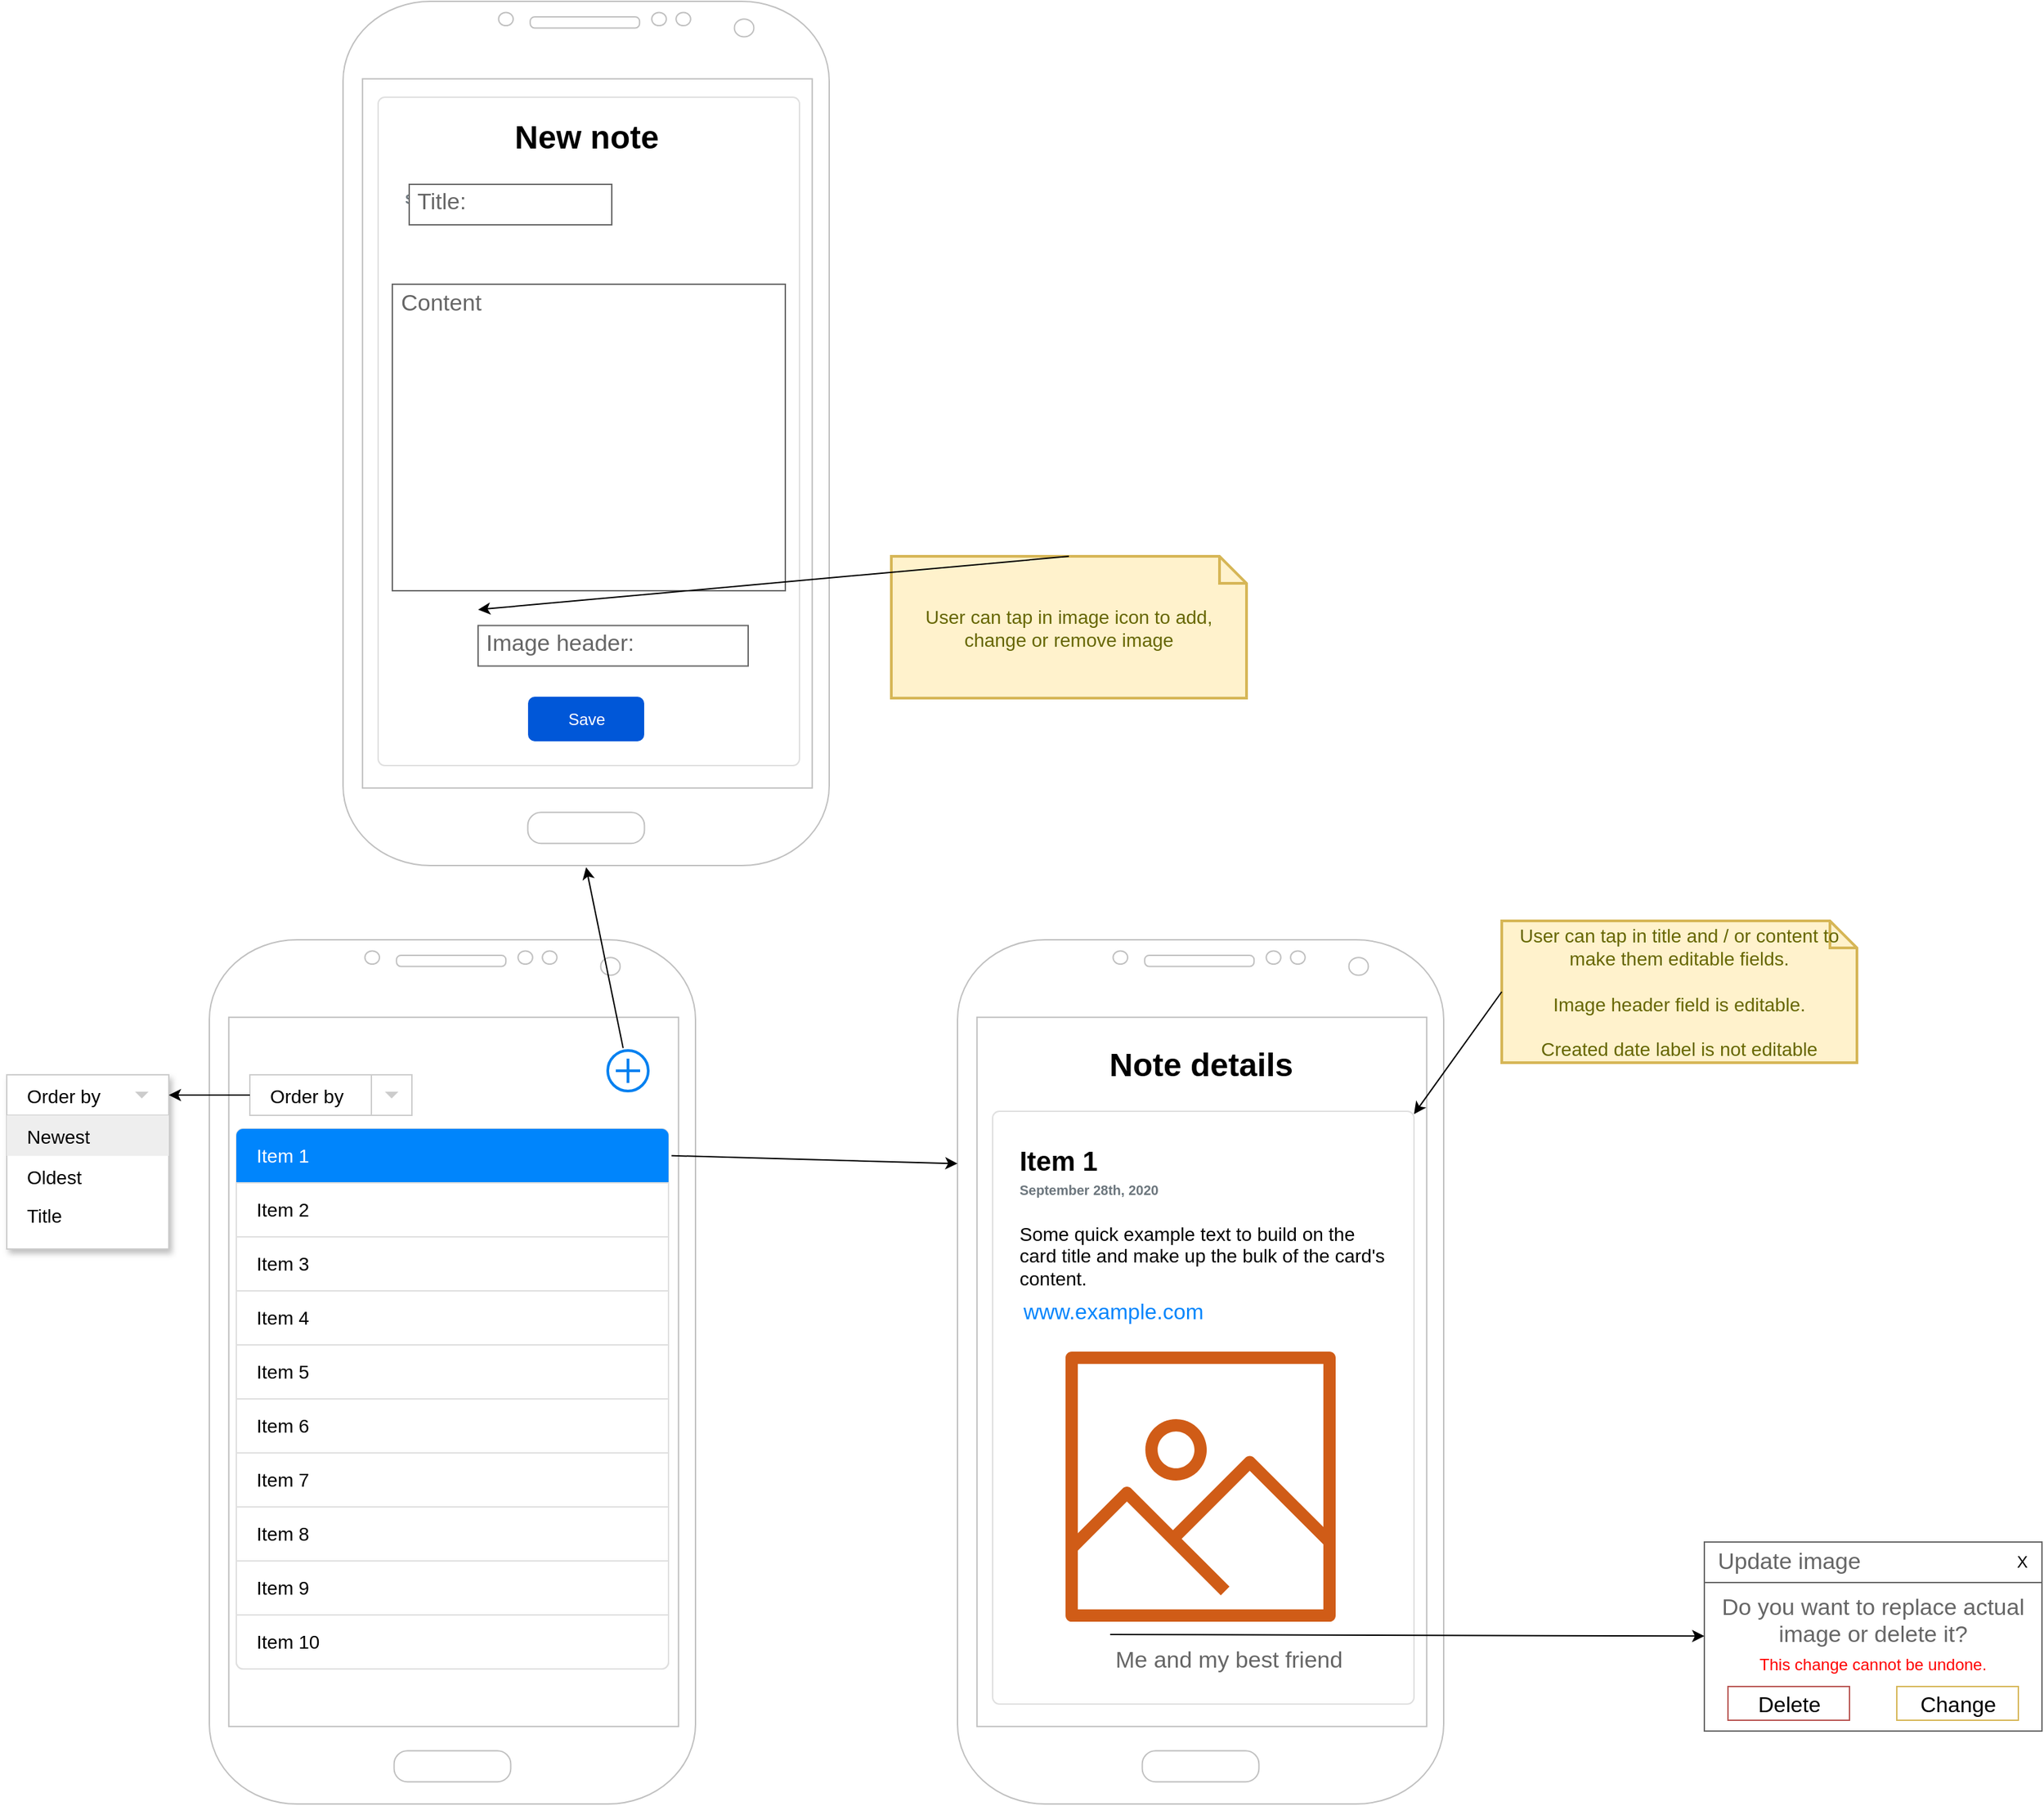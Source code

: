 <mxfile version="13.6.10" type="device"><diagram name="Page-1" id="03018318-947c-dd8e-b7a3-06fadd420f32"><mxGraphModel dx="2138" dy="1430" grid="0" gridSize="10" guides="1" tooltips="1" connect="1" arrows="1" fold="1" page="1" pageScale="1" pageWidth="1100" pageHeight="850" background="#ffffff" math="0" shadow="0"><root><mxCell id="0"/><mxCell id="1" parent="0"/><mxCell id="3rKy2OigLEBBRfB04aIU-45" value="" style="dashed=0;align=center;fontSize=12;shape=rect;fillColor=#ffffff;strokeColor=#cccccc;shadow=1;" parent="1" vertex="1"><mxGeometry x="-80" y="120" width="120" height="129" as="geometry"/></mxCell><mxCell id="3rKy2OigLEBBRfB04aIU-46" value="Order by" style="shape=rect;fontColor=#000000;verticalAlign=middle;spacingLeft=13;fontSize=14;strokeColor=#cccccc;align=left;resizeWidth=1;" parent="3rKy2OigLEBBRfB04aIU-45" vertex="1"><mxGeometry width="120" height="30" relative="1" as="geometry"/></mxCell><mxCell id="3rKy2OigLEBBRfB04aIU-47" value="" style="dashed=0;html=1;shape=mxgraph.gmdl.triangle;fillColor=#cccccc;strokeColor=none;" parent="3rKy2OigLEBBRfB04aIU-46" vertex="1"><mxGeometry x="1" y="0.5" width="10" height="5" relative="1" as="geometry"><mxPoint x="-25" y="-2.5" as="offset"/></mxGeometry></mxCell><mxCell id="3rKy2OigLEBBRfB04aIU-48" value="Newest" style="shape=rect;align=left;fontColor=#000000;verticalAlign=middle;spacingLeft=13;fontSize=14;fillColor=#eeeeee;strokeColor=none;resizeWidth=1;" parent="3rKy2OigLEBBRfB04aIU-45" vertex="1"><mxGeometry width="120" height="30" relative="1" as="geometry"><mxPoint y="30" as="offset"/></mxGeometry></mxCell><mxCell id="3rKy2OigLEBBRfB04aIU-49" value="Oldest" style="text;fontColor=#000000;verticalAlign=middle;spacingLeft=13;fontSize=14;resizeWidth=1;" parent="3rKy2OigLEBBRfB04aIU-45" vertex="1"><mxGeometry width="120" height="30" relative="1" as="geometry"><mxPoint y="60" as="offset"/></mxGeometry></mxCell><mxCell id="2vtUdTvW_eKvJ5Vi7Ns3-2" value="Title" style="text;fontColor=#000000;verticalAlign=middle;spacingLeft=13;fontSize=14;resizeWidth=1;" parent="3rKy2OigLEBBRfB04aIU-45" vertex="1"><mxGeometry y="89.997" width="120" height="26.507" as="geometry"/></mxCell><mxCell id="3rKy2OigLEBBRfB04aIU-120" value="" style="group" parent="1" vertex="1" connectable="0"><mxGeometry x="70" y="20" width="360" height="640" as="geometry"/></mxCell><mxCell id="3rKy2OigLEBBRfB04aIU-1" value="" style="verticalLabelPosition=bottom;verticalAlign=top;html=1;shadow=0;dashed=0;strokeWidth=1;shape=mxgraph.android.phone2;strokeColor=#c0c0c0;" parent="3rKy2OigLEBBRfB04aIU-120" vertex="1"><mxGeometry width="360" height="640" as="geometry"/></mxCell><mxCell id="3rKy2OigLEBBRfB04aIU-12" value="" style="html=1;shadow=0;dashed=0;shape=mxgraph.bootstrap.rrect;rSize=5;strokeColor=#DFDFDF;html=1;whiteSpace=wrap;fillColor=#FFFFFF;fontColor=#000000;" parent="3rKy2OigLEBBRfB04aIU-120" vertex="1"><mxGeometry x="20" y="140" width="320.0" height="400" as="geometry"/></mxCell><mxCell id="3rKy2OigLEBBRfB04aIU-13" value="Item 1" style="html=1;shadow=0;dashed=0;shape=mxgraph.bootstrap.topButton;rSize=5;strokeColor=none;fillColor=#0085FC;fontColor=#ffffff;perimeter=none;whiteSpace=wrap;resizeWidth=1;align=left;spacing=15;fontSize=14;flipH=0;" parent="3rKy2OigLEBBRfB04aIU-12" vertex="1"><mxGeometry width="320.0" height="40" relative="1" as="geometry"/></mxCell><mxCell id="3rKy2OigLEBBRfB04aIU-14" value="Item 2" style="strokeColor=inherit;fillColor=inherit;gradientColor=inherit;fontColor=inherit;html=1;shadow=0;dashed=0;perimeter=none;whiteSpace=wrap;resizeWidth=1;align=left;spacing=15;fontSize=14;" parent="3rKy2OigLEBBRfB04aIU-12" vertex="1"><mxGeometry width="320.0" height="40" relative="1" as="geometry"><mxPoint y="40" as="offset"/></mxGeometry></mxCell><mxCell id="3rKy2OigLEBBRfB04aIU-15" value="Item 3" style="strokeColor=inherit;fillColor=inherit;gradientColor=inherit;fontColor=inherit;html=1;shadow=0;dashed=0;perimeter=none;whiteSpace=wrap;resizeWidth=1;align=left;spacing=15;fontSize=14;" parent="3rKy2OigLEBBRfB04aIU-12" vertex="1"><mxGeometry width="320.0" height="40" relative="1" as="geometry"><mxPoint y="80" as="offset"/></mxGeometry></mxCell><mxCell id="3rKy2OigLEBBRfB04aIU-16" value="Item 10" style="strokeColor=inherit;fillColor=inherit;gradientColor=inherit;fontColor=inherit;html=1;shadow=0;dashed=0;shape=mxgraph.bootstrap.bottomButton;rSize=5;perimeter=none;whiteSpace=wrap;resizeWidth=1;resizeHeight=0;align=left;spacing=15;fontSize=14;" parent="3rKy2OigLEBBRfB04aIU-12" vertex="1"><mxGeometry y="1" width="320.0" height="40" relative="1" as="geometry"><mxPoint y="-40" as="offset"/></mxGeometry></mxCell><mxCell id="3rKy2OigLEBBRfB04aIU-32" value="Item 4" style="strokeColor=inherit;fillColor=inherit;gradientColor=inherit;fontColor=inherit;html=1;shadow=0;dashed=0;perimeter=none;whiteSpace=wrap;resizeWidth=1;align=left;spacing=15;fontSize=14;" parent="3rKy2OigLEBBRfB04aIU-12" vertex="1"><mxGeometry y="120" width="320.0" height="40" as="geometry"/></mxCell><mxCell id="3rKy2OigLEBBRfB04aIU-33" value="Item 5" style="strokeColor=inherit;fillColor=inherit;gradientColor=inherit;fontColor=inherit;html=1;shadow=0;dashed=0;perimeter=none;whiteSpace=wrap;resizeWidth=1;align=left;spacing=15;fontSize=14;" parent="3rKy2OigLEBBRfB04aIU-12" vertex="1"><mxGeometry y="160" width="320.0" height="40" as="geometry"/></mxCell><mxCell id="3rKy2OigLEBBRfB04aIU-34" value="Item 6" style="strokeColor=inherit;fillColor=inherit;gradientColor=inherit;fontColor=inherit;html=1;shadow=0;dashed=0;perimeter=none;whiteSpace=wrap;resizeWidth=1;align=left;spacing=15;fontSize=14;" parent="3rKy2OigLEBBRfB04aIU-12" vertex="1"><mxGeometry y="200" width="320.0" height="40" as="geometry"/></mxCell><mxCell id="3rKy2OigLEBBRfB04aIU-35" value="Item 7" style="strokeColor=inherit;fillColor=inherit;gradientColor=inherit;fontColor=inherit;html=1;shadow=0;dashed=0;perimeter=none;whiteSpace=wrap;resizeWidth=1;align=left;spacing=15;fontSize=14;" parent="3rKy2OigLEBBRfB04aIU-12" vertex="1"><mxGeometry y="240" width="320.0" height="40" as="geometry"/></mxCell><mxCell id="3rKy2OigLEBBRfB04aIU-36" value="Item 8" style="strokeColor=inherit;fillColor=inherit;gradientColor=inherit;fontColor=inherit;html=1;shadow=0;dashed=0;perimeter=none;whiteSpace=wrap;resizeWidth=1;align=left;spacing=15;fontSize=14;" parent="3rKy2OigLEBBRfB04aIU-12" vertex="1"><mxGeometry y="280" width="320.0" height="40" as="geometry"/></mxCell><mxCell id="3rKy2OigLEBBRfB04aIU-37" value="Item 9" style="strokeColor=inherit;fillColor=inherit;gradientColor=inherit;fontColor=inherit;html=1;shadow=0;dashed=0;perimeter=none;whiteSpace=wrap;resizeWidth=1;align=left;spacing=15;fontSize=14;" parent="3rKy2OigLEBBRfB04aIU-12" vertex="1"><mxGeometry y="320" width="320.0" height="40" as="geometry"/></mxCell><mxCell id="3rKy2OigLEBBRfB04aIU-40" value="" style="dashed=0;align=left;fontSize=12;shape=rect;fillColor=#ffffff;strokeColor=#cccccc;" parent="3rKy2OigLEBBRfB04aIU-120" vertex="1"><mxGeometry x="30" y="100" width="120" height="30" as="geometry"/></mxCell><mxCell id="3rKy2OigLEBBRfB04aIU-41" value="Order by" style="text;fontColor=#000000;verticalAlign=middle;spacingLeft=13;fontSize=14;align=left;" parent="3rKy2OigLEBBRfB04aIU-40" vertex="1"><mxGeometry width="120" height="30" as="geometry"/></mxCell><mxCell id="3rKy2OigLEBBRfB04aIU-42" value="" style="shape=rect;fillColor=none;strokeColor=#cccccc;resizeHeight=1;" parent="3rKy2OigLEBBRfB04aIU-40" vertex="1"><mxGeometry x="1" width="30" height="30" relative="1" as="geometry"><mxPoint x="-30" as="offset"/></mxGeometry></mxCell><mxCell id="3rKy2OigLEBBRfB04aIU-43" value="" style="dashed=0;html=1;shape=mxgraph.gmdl.triangle;fillColor=#cccccc;strokeColor=none;" parent="3rKy2OigLEBBRfB04aIU-42" vertex="1"><mxGeometry x="0.5" y="0.5" width="10" height="5" relative="1" as="geometry"><mxPoint x="-5" y="-2.5" as="offset"/></mxGeometry></mxCell><mxCell id="3rKy2OigLEBBRfB04aIU-54" value="" style="html=1;verticalLabelPosition=bottom;align=center;labelBackgroundColor=#ffffff;verticalAlign=top;strokeWidth=2;strokeColor=#0080F0;shadow=0;dashed=0;shape=mxgraph.ios7.icons.add;" parent="3rKy2OigLEBBRfB04aIU-120" vertex="1"><mxGeometry x="295" y="82" width="30" height="30" as="geometry"/></mxCell><mxCell id="3rKy2OigLEBBRfB04aIU-121" value="" style="group" parent="1" vertex="1" connectable="0"><mxGeometry x="624" y="20" width="360" height="640" as="geometry"/></mxCell><mxCell id="3rKy2OigLEBBRfB04aIU-55" value="" style="verticalLabelPosition=bottom;verticalAlign=top;html=1;shadow=0;dashed=0;strokeWidth=1;shape=mxgraph.android.phone2;strokeColor=#c0c0c0;" parent="3rKy2OigLEBBRfB04aIU-121" vertex="1"><mxGeometry width="360" height="640" as="geometry"/></mxCell><mxCell id="3rKy2OigLEBBRfB04aIU-113" value="&lt;b&gt;&lt;font&gt;&lt;span style=&quot;font-size: 20px&quot;&gt;Item 1&lt;/span&gt;&lt;br style=&quot;font-size: 10px&quot;&gt;&lt;font style=&quot;color: rgb(108 , 118 , 125) ; font-size: 10px&quot;&gt;September 28th, 2020&lt;/font&gt;&lt;br&gt;&lt;/font&gt;&lt;/b&gt;&lt;br style=&quot;font-size: 14px&quot;&gt;Some quick example text to build on the card title and make up the bulk of the card's content." style="html=1;shadow=0;dashed=0;shape=mxgraph.bootstrap.rrect;rSize=5;strokeColor=#DFDFDF;html=1;whiteSpace=wrap;fillColor=#ffffff;fontColor=#000000;verticalAlign=top;align=left;spacing=20;fontSize=14;" parent="3rKy2OigLEBBRfB04aIU-121" vertex="1"><mxGeometry x="26" y="127" width="312" height="439" as="geometry"/></mxCell><mxCell id="3rKy2OigLEBBRfB04aIU-117" value="" style="outlineConnect=0;fontColor=#232F3E;gradientColor=none;fillColor=#D05C17;strokeColor=none;dashed=0;verticalLabelPosition=bottom;verticalAlign=top;align=center;html=1;fontSize=12;fontStyle=0;aspect=fixed;pointerEvents=1;shape=mxgraph.aws4.container_registry_image;" parent="3rKy2OigLEBBRfB04aIU-121" vertex="1"><mxGeometry x="80" y="305" width="200" height="200" as="geometry"/></mxCell><mxCell id="3rKy2OigLEBBRfB04aIU-118" value="www.example.com" style="html=1;shadow=0;dashed=0;shape=mxgraph.bootstrap.rrect;rSize=5;strokeColor=none;strokeWidth=1;fillColor=none;fontColor=#0085FC;whiteSpace=wrap;align=center;verticalAlign=middle;spacingLeft=0;fontStyle=0;fontSize=16;spacing=5;" parent="3rKy2OigLEBBRfB04aIU-121" vertex="1"><mxGeometry x="47" y="255" width="137" height="40" as="geometry"/></mxCell><mxCell id="687L8zPM_Ud8XQ7bC5-I-4" value="Me and my best friend" style="strokeWidth=1;shadow=0;dashed=0;align=center;html=1;shape=mxgraph.mockup.text.textBox;fontColor=#666666;align=left;fontSize=17;spacingLeft=4;spacingTop=-3;mainText=;strokeColor=none;" parent="3rKy2OigLEBBRfB04aIU-121" vertex="1"><mxGeometry x="111" y="522.88" width="182.5" height="24.25" as="geometry"/></mxCell><mxCell id="687L8zPM_Ud8XQ7bC5-I-11" value="" style="group" parent="3rKy2OigLEBBRfB04aIU-121" vertex="1" connectable="0"><mxGeometry x="57" y="510" width="56" height="50" as="geometry"/></mxCell><mxCell id="687L8zPM_Ud8XQ7bC5-I-3" value="" style="shape=image;html=1;verticalAlign=top;verticalLabelPosition=bottom;labelBackgroundColor=#ffffff;imageAspect=0;aspect=fixed;image=https://cdn4.iconfinder.com/data/icons/ionicons/512/icon-image-128.png" parent="687L8zPM_Ud8XQ7bC5-I-11" vertex="1"><mxGeometry width="50" height="50" as="geometry"/></mxCell><mxCell id="687L8zPM_Ud8XQ7bC5-I-7" value="" style="shape=image;html=1;verticalAlign=top;verticalLabelPosition=bottom;labelBackgroundColor=#ffffff;imageAspect=0;aspect=fixed;image=https://cdn4.iconfinder.com/data/icons/ios-web-user-interface-multi-circle-flat-vol-4/512/Change_edit_options_pencil_settings_tools_write-128.png" parent="687L8zPM_Ud8XQ7bC5-I-11" vertex="1"><mxGeometry x="38" width="18" height="18" as="geometry"/></mxCell><mxCell id="Knz-SItqqs8ShkHj8ovV-2" value="Note details" style="text;strokeColor=none;fillColor=none;html=1;fontSize=24;fontStyle=1;verticalAlign=middle;align=center;" vertex="1" parent="3rKy2OigLEBBRfB04aIU-121"><mxGeometry x="130" y="73" width="100" height="40" as="geometry"/></mxCell><mxCell id="3rKy2OigLEBBRfB04aIU-119" value="" style="endArrow=classic;html=1;exitX=1.007;exitY=0.497;exitDx=0;exitDy=0;exitPerimeter=0;entryX=0;entryY=0.259;entryDx=0;entryDy=0;entryPerimeter=0;" parent="1" source="3rKy2OigLEBBRfB04aIU-13" target="3rKy2OigLEBBRfB04aIU-55" edge="1"><mxGeometry width="50" height="50" relative="1" as="geometry"><mxPoint x="581" y="373" as="sourcePoint"/><mxPoint x="631" y="323" as="targetPoint"/></mxGeometry></mxCell><mxCell id="3rKy2OigLEBBRfB04aIU-53" value="" style="endArrow=classic;html=1;entryX=1;entryY=0.5;entryDx=0;entryDy=0;exitX=0;exitY=0.5;exitDx=0;exitDy=0;" parent="1" source="3rKy2OigLEBBRfB04aIU-41" target="3rKy2OigLEBBRfB04aIU-46" edge="1"><mxGeometry width="50" height="50" relative="1" as="geometry"><mxPoint x="100" y="135" as="sourcePoint"/><mxPoint x="390" y="200" as="targetPoint"/></mxGeometry></mxCell><mxCell id="JLlYjmh4FuFFRLbA2Wk2-1" value="" style="group" parent="1" vertex="1" connectable="0"><mxGeometry x="169" y="-675" width="360" height="640" as="geometry"/></mxCell><mxCell id="JLlYjmh4FuFFRLbA2Wk2-2" value="" style="verticalLabelPosition=bottom;verticalAlign=top;html=1;shadow=0;dashed=0;strokeWidth=1;shape=mxgraph.android.phone2;strokeColor=#c0c0c0;" parent="JLlYjmh4FuFFRLbA2Wk2-1" vertex="1"><mxGeometry width="360" height="640" as="geometry"/></mxCell><mxCell id="JLlYjmh4FuFFRLbA2Wk2-3" value="&lt;b&gt;&lt;font&gt;&lt;span style=&quot;font-size: 20px&quot;&gt;&lt;br&gt;&lt;/span&gt;&lt;br style=&quot;font-size: 10px&quot;&gt;&lt;font style=&quot;color: rgb(108 , 118 , 125) ; font-size: 10px&quot;&gt;September 28th, 2020&lt;/font&gt;&lt;br&gt;&lt;/font&gt;&lt;/b&gt;&lt;br style=&quot;font-size: 14px&quot;&gt;" style="html=1;shadow=0;dashed=0;shape=mxgraph.bootstrap.rrect;rSize=5;strokeColor=#DFDFDF;html=1;whiteSpace=wrap;fillColor=#ffffff;fontColor=#000000;verticalAlign=top;align=left;spacing=20;fontSize=14;" parent="JLlYjmh4FuFFRLbA2Wk2-1" vertex="1"><mxGeometry x="26" y="71" width="312" height="495" as="geometry"/></mxCell><mxCell id="JLlYjmh4FuFFRLbA2Wk2-7" value="Title:" style="strokeWidth=1;shadow=0;dashed=0;align=center;html=1;shape=mxgraph.mockup.text.textBox;fontColor=#666666;align=left;fontSize=17;spacingLeft=4;spacingTop=-3;strokeColor=#666666;mainText=" parent="JLlYjmh4FuFFRLbA2Wk2-1" vertex="1"><mxGeometry x="49" y="135.5" width="150" height="30" as="geometry"/></mxCell><mxCell id="JLlYjmh4FuFFRLbA2Wk2-10" value="Content" style="strokeWidth=1;shadow=0;dashed=0;align=left;html=1;shape=mxgraph.mockup.text.textBox;fontColor=#666666;align=left;fontSize=17;spacingLeft=4;spacingTop=-3;strokeColor=#666666;mainText=;verticalAlign=top;" parent="JLlYjmh4FuFFRLbA2Wk2-1" vertex="1"><mxGeometry x="36.5" y="209.5" width="291" height="227" as="geometry"/></mxCell><mxCell id="JLlYjmh4FuFFRLbA2Wk2-13" value="Image header:" style="strokeWidth=1;shadow=0;dashed=0;align=center;html=1;shape=mxgraph.mockup.text.textBox;fontColor=#666666;align=left;fontSize=17;spacingLeft=4;spacingTop=-3;strokeColor=#666666;mainText=" parent="JLlYjmh4FuFFRLbA2Wk2-1" vertex="1"><mxGeometry x="100" y="462.25" width="200" height="30" as="geometry"/></mxCell><mxCell id="687L8zPM_Ud8XQ7bC5-I-13" value="" style="group" parent="JLlYjmh4FuFFRLbA2Wk2-1" vertex="1" connectable="0"><mxGeometry x="36.5" y="448.5" width="63.5" height="56" as="geometry"/></mxCell><mxCell id="JLlYjmh4FuFFRLbA2Wk2-12" value="" style="shape=image;html=1;verticalAlign=top;verticalLabelPosition=bottom;labelBackgroundColor=#ffffff;imageAspect=0;aspect=fixed;image=https://cdn4.iconfinder.com/data/icons/ionicons/512/icon-image-128.png" parent="687L8zPM_Ud8XQ7bC5-I-13" vertex="1"><mxGeometry width="56" height="56" as="geometry"/></mxCell><mxCell id="687L8zPM_Ud8XQ7bC5-I-8" value="" style="shape=image;html=1;verticalAlign=top;verticalLabelPosition=bottom;labelBackgroundColor=#ffffff;imageAspect=0;aspect=fixed;image=https://cdn3.iconfinder.com/data/icons/flat-circle-content/512/flat-style-circle-add-2-128.png" parent="687L8zPM_Ud8XQ7bC5-I-13" vertex="1"><mxGeometry x="45.5" y="2" width="18" height="18" as="geometry"/></mxCell><mxCell id="RqWXOvOANNSxFAM6PCFj-1" value="Save" style="rounded=1;fillColor=#0057D8;strokeColor=none;html=1;fontColor=#ffffff;align=center;verticalAlign=middle;fontStyle=0;fontSize=12" parent="JLlYjmh4FuFFRLbA2Wk2-1" vertex="1"><mxGeometry x="137" y="515" width="86" height="33" as="geometry"/></mxCell><mxCell id="Knz-SItqqs8ShkHj8ovV-1" value="New note" style="text;strokeColor=none;fillColor=none;html=1;fontSize=24;fontStyle=1;verticalAlign=middle;align=center;" vertex="1" parent="JLlYjmh4FuFFRLbA2Wk2-1"><mxGeometry x="130" y="81" width="100" height="40" as="geometry"/></mxCell><mxCell id="JLlYjmh4FuFFRLbA2Wk2-6" value="" style="endArrow=classic;html=1;entryX=0.5;entryY=1.002;entryDx=0;entryDy=0;entryPerimeter=0;exitX=0.38;exitY=-0.06;exitDx=0;exitDy=0;exitPerimeter=0;" parent="1" source="3rKy2OigLEBBRfB04aIU-54" target="JLlYjmh4FuFFRLbA2Wk2-2" edge="1"><mxGeometry width="50" height="50" relative="1" as="geometry"><mxPoint x="474" y="91" as="sourcePoint"/><mxPoint x="492" y="-5" as="targetPoint"/></mxGeometry></mxCell><mxCell id="687L8zPM_Ud8XQ7bC5-I-1" value="User can tap in title and / or content to make them editable fields.&lt;br&gt;&lt;br&gt;Image header field is editable.&lt;br&gt;&lt;br&gt;Created date label is not editable" style="shape=note;strokeWidth=2;fontSize=14;size=20;whiteSpace=wrap;html=1;fillColor=#fff2cc;strokeColor=#d6b656;fontColor=#666600;" parent="1" vertex="1"><mxGeometry x="1027" y="6" width="263" height="105" as="geometry"/></mxCell><mxCell id="687L8zPM_Ud8XQ7bC5-I-2" value="" style="endArrow=classic;html=1;exitX=0;exitY=0.5;exitDx=0;exitDy=0;exitPerimeter=0;" parent="1" source="687L8zPM_Ud8XQ7bC5-I-1" target="3rKy2OigLEBBRfB04aIU-113" edge="1"><mxGeometry width="50" height="50" relative="1" as="geometry"><mxPoint x="1051" y="230" as="sourcePoint"/><mxPoint x="1101" y="180" as="targetPoint"/></mxGeometry></mxCell><mxCell id="687L8zPM_Ud8XQ7bC5-I-9" value="User can tap in image icon to add, change or remove image" style="shape=note;strokeWidth=2;fontSize=14;size=20;whiteSpace=wrap;html=1;fillColor=#fff2cc;strokeColor=#d6b656;fontColor=#666600;" parent="1" vertex="1"><mxGeometry x="575" y="-264" width="263" height="105" as="geometry"/></mxCell><mxCell id="687L8zPM_Ud8XQ7bC5-I-10" value="" style="endArrow=classic;html=1;exitX=0.5;exitY=0;exitDx=0;exitDy=0;exitPerimeter=0;entryX=1;entryY=0;entryDx=0;entryDy=0;" parent="1" source="687L8zPM_Ud8XQ7bC5-I-9" target="687L8zPM_Ud8XQ7bC5-I-8" edge="1"><mxGeometry width="50" height="50" relative="1" as="geometry"><mxPoint x="1019" y="610" as="sourcePoint"/><mxPoint x="1008" y="666" as="targetPoint"/></mxGeometry></mxCell><mxCell id="687L8zPM_Ud8XQ7bC5-I-24" value="Do you want to replace actual image or delete it?&lt;br&gt;&lt;font color=&quot;#ff0000&quot; style=&quot;font-size: 12px&quot;&gt;This change cannot be undone.&lt;/font&gt;" style="strokeWidth=1;shadow=0;dashed=0;align=center;html=1;shape=mxgraph.mockup.containers.rrect;rSize=0;strokeColor=#666666;fontColor=#666666;fontSize=17;verticalAlign=top;whiteSpace=wrap;fillColor=#ffffff;spacingTop=32;" parent="1" vertex="1"><mxGeometry x="1177" y="466" width="250" height="140" as="geometry"/></mxCell><mxCell id="687L8zPM_Ud8XQ7bC5-I-25" value="Update image" style="strokeWidth=1;shadow=0;dashed=0;align=center;html=1;shape=mxgraph.mockup.containers.rrect;rSize=0;fontSize=17;fontColor=#666666;strokeColor=#666666;align=left;spacingLeft=8;fillColor=none;resizeWidth=1;" parent="687L8zPM_Ud8XQ7bC5-I-24" vertex="1"><mxGeometry width="250" height="30" relative="1" as="geometry"/></mxCell><mxCell id="687L8zPM_Ud8XQ7bC5-I-26" value="X" style="shape=ellipse;resizable=0;fillColor=none;html=1;strokeColor=none;" parent="687L8zPM_Ud8XQ7bC5-I-25" vertex="1"><mxGeometry x="1" y="0.5" width="20" height="20" relative="1" as="geometry"><mxPoint x="-25" y="-10" as="offset"/></mxGeometry></mxCell><mxCell id="687L8zPM_Ud8XQ7bC5-I-27" value="Delete" style="strokeWidth=1;shadow=0;dashed=0;align=center;html=1;shape=mxgraph.mockup.containers.rrect;rSize=0;fontSize=16;strokeColor=#b85450;whiteSpace=wrap;" parent="687L8zPM_Ud8XQ7bC5-I-24" vertex="1"><mxGeometry x="0.25" y="1" width="90" height="25" relative="1" as="geometry"><mxPoint x="-45" y="-33" as="offset"/></mxGeometry></mxCell><mxCell id="687L8zPM_Ud8XQ7bC5-I-28" value="Change" style="strokeWidth=1;shadow=0;dashed=0;align=center;html=1;shape=mxgraph.mockup.containers.rrect;rSize=0;fontSize=16;strokeColor=#d6b656;whiteSpace=wrap;fillColor=none;" parent="687L8zPM_Ud8XQ7bC5-I-24" vertex="1"><mxGeometry x="0.75" y="1" width="90" height="25" relative="1" as="geometry"><mxPoint x="-45" y="-33" as="offset"/></mxGeometry></mxCell><mxCell id="687L8zPM_Ud8XQ7bC5-I-29" value="" style="endArrow=classic;html=1;exitX=1;exitY=0.25;exitDx=0;exitDy=0;" parent="1" source="687L8zPM_Ud8XQ7bC5-I-7" target="687L8zPM_Ud8XQ7bC5-I-24" edge="1"><mxGeometry width="50" height="50" relative="1" as="geometry"><mxPoint x="896" y="563" as="sourcePoint"/><mxPoint x="946" y="513" as="targetPoint"/></mxGeometry></mxCell></root></mxGraphModel></diagram></mxfile>